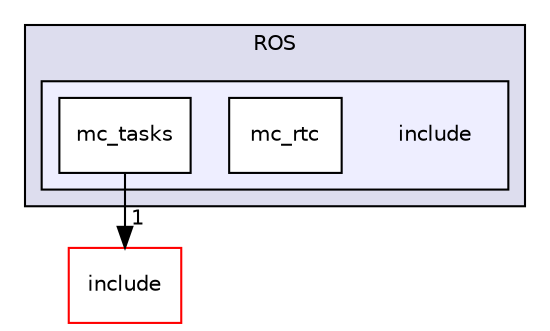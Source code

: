 digraph "plugins/ROS/include" {
  compound=true
  node [ fontsize="10", fontname="Helvetica"];
  edge [ labelfontsize="10", labelfontname="Helvetica"];
  subgraph clusterdir_34d8e42b5ac6f6cb6d4e988599be737f {
    graph [ bgcolor="#ddddee", pencolor="black", label="ROS" fontname="Helvetica", fontsize="10", URL="dir_34d8e42b5ac6f6cb6d4e988599be737f.html"]
  subgraph clusterdir_0884a74720358c6ca75630db8a4fc3d2 {
    graph [ bgcolor="#eeeeff", pencolor="black", label="" URL="dir_0884a74720358c6ca75630db8a4fc3d2.html"];
    dir_0884a74720358c6ca75630db8a4fc3d2 [shape=plaintext label="include"];
    dir_230f9193673de73c1c0188f5f8db31a1 [shape=box label="mc_rtc" color="black" fillcolor="white" style="filled" URL="dir_230f9193673de73c1c0188f5f8db31a1.html"];
    dir_f5863744202c98ee1f457dd1ad29e0a5 [shape=box label="mc_tasks" color="black" fillcolor="white" style="filled" URL="dir_f5863744202c98ee1f457dd1ad29e0a5.html"];
  }
  }
  dir_d44c64559bbebec7f509842c48db8b23 [shape=box label="include" fillcolor="white" style="filled" color="red" URL="dir_d44c64559bbebec7f509842c48db8b23.html"];
  dir_f5863744202c98ee1f457dd1ad29e0a5->dir_d44c64559bbebec7f509842c48db8b23 [headlabel="1", labeldistance=1.5 headhref="dir_000026_000000.html"];
}
